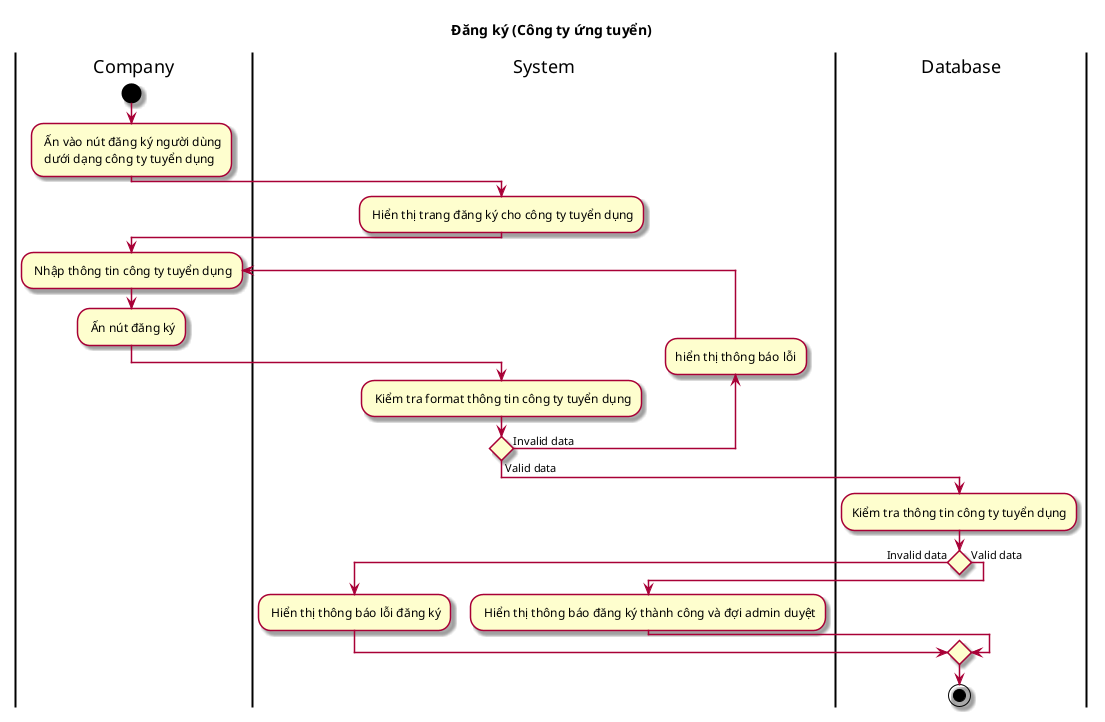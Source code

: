 @startuml ActDangKy(congTyTuyenDung)
skin rose
title Đăng ký (Công ty ứng tuyển)
|Company|
start
: Ấn vào nút đăng ký người dùng\n dưới dạng công ty tuyển dụng;
|System|
: Hiển thị trang đăng ký cho công ty tuyển dụng;
|Company|
repeat : Nhập thông tin công ty tuyển dụng;
: Ấn nút đăng ký;
|System|
: Kiểm tra format thông tin công ty tuyển dụng;
backward :hiển thị thông báo lỗi;
repeat while () is (Invalid data) not (Valid data) 
|Database|
:Kiểm tra thông tin công ty tuyển dụng;
if () then (Invalid data)
    |System|
    : Hiển thị thông báo lỗi đăng ký;
else (Valid data)
    |System|
    : Hiển thị thông báo đăng ký thành công và đợi admin duyệt;
    endif
|Database|
stop

